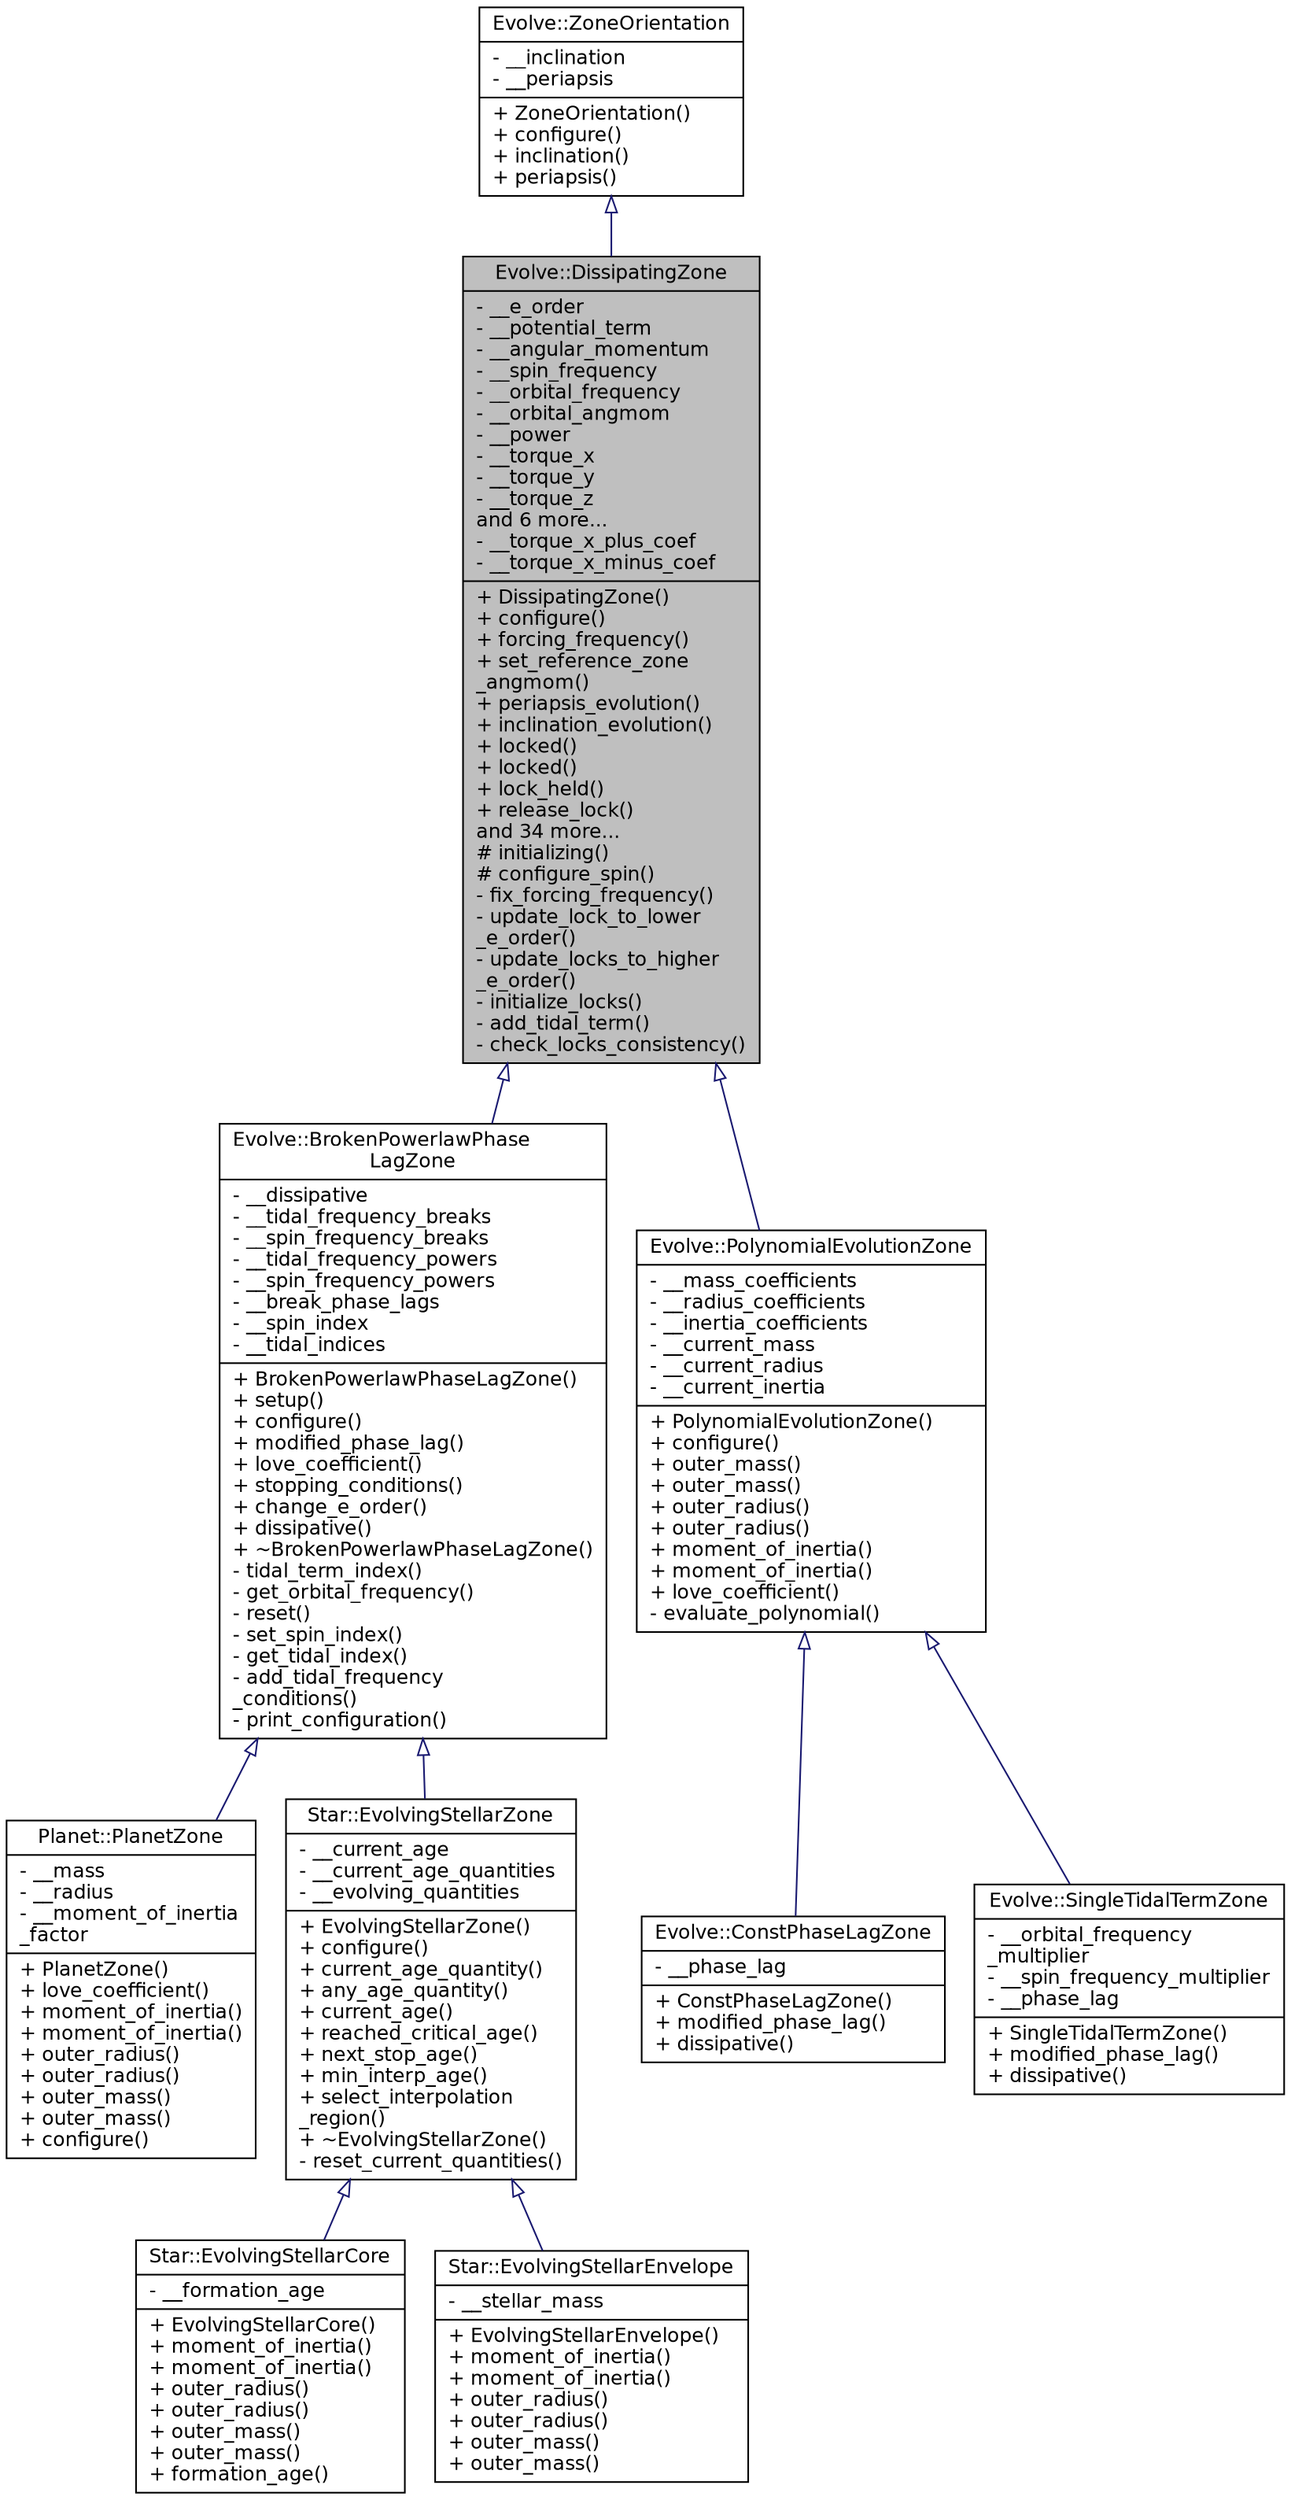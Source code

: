 digraph "Evolve::DissipatingZone"
{
 // INTERACTIVE_SVG=YES
  edge [fontname="Helvetica",fontsize="12",labelfontname="Helvetica",labelfontsize="12"];
  node [fontname="Helvetica",fontsize="12",shape=record];
  Node0 [label="{Evolve::DissipatingZone\n|- __e_order\l- __potential_term\l- __angular_momentum\l- __spin_frequency\l- __orbital_frequency\l- __orbital_angmom\l- __power\l- __torque_x\l- __torque_y\l- __torque_z\land 6 more...\l- __torque_x_plus_coef\l- __torque_x_minus_coef\l|+ DissipatingZone()\l+ configure()\l+ forcing_frequency()\l+ set_reference_zone\l_angmom()\l+ periapsis_evolution()\l+ inclination_evolution()\l+ locked()\l+ locked()\l+ lock_held()\l+ release_lock()\land 34 more...\l# initializing()\l# configure_spin()\l- fix_forcing_frequency()\l- update_lock_to_lower\l_e_order()\l- update_locks_to_higher\l_e_order()\l- initialize_locks()\l- add_tidal_term()\l- check_locks_consistency()\l}",height=0.2,width=0.4,color="black", fillcolor="grey75", style="filled", fontcolor="black"];
  Node1 -> Node0 [dir="back",color="midnightblue",fontsize="12",style="solid",arrowtail="onormal",fontname="Helvetica"];
  Node1 [label="{Evolve::ZoneOrientation\n|- __inclination\l- __periapsis\l|+ ZoneOrientation()\l+ configure()\l+ inclination()\l+ periapsis()\l}",height=0.2,width=0.4,color="black", fillcolor="white", style="filled",URL="$classEvolve_1_1ZoneOrientation.html"];
  Node0 -> Node2 [dir="back",color="midnightblue",fontsize="12",style="solid",arrowtail="onormal",fontname="Helvetica"];
  Node2 [label="{Evolve::BrokenPowerlawPhase\lLagZone\n|- __dissipative\l- __tidal_frequency_breaks\l- __spin_frequency_breaks\l- __tidal_frequency_powers\l- __spin_frequency_powers\l- __break_phase_lags\l- __spin_index\l- __tidal_indices\l|+ BrokenPowerlawPhaseLagZone()\l+ setup()\l+ configure()\l+ modified_phase_lag()\l+ love_coefficient()\l+ stopping_conditions()\l+ change_e_order()\l+ dissipative()\l+ ~BrokenPowerlawPhaseLagZone()\l- tidal_term_index()\l- get_orbital_frequency()\l- reset()\l- set_spin_index()\l- get_tidal_index()\l- add_tidal_frequency\l_conditions()\l- print_configuration()\l}",height=0.2,width=0.4,color="black", fillcolor="white", style="filled",URL="$classEvolve_1_1BrokenPowerlawPhaseLagZone.html",tooltip="A DissipatingZone where the phase lag is described by a broken powerlaw. "];
  Node2 -> Node3 [dir="back",color="midnightblue",fontsize="12",style="solid",arrowtail="onormal",fontname="Helvetica"];
  Node3 [label="{Planet::PlanetZone\n|- __mass\l- __radius\l- __moment_of_inertia\l_factor\l|+ PlanetZone()\l+ love_coefficient()\l+ moment_of_inertia()\l+ moment_of_inertia()\l+ outer_radius()\l+ outer_radius()\l+ outer_mass()\l+ outer_mass()\l+ configure()\l}",height=0.2,width=0.4,color="black", fillcolor="white", style="filled",URL="$classPlanet_1_1PlanetZone.html",tooltip="The only zone of a LockedPlanet. "];
  Node2 -> Node4 [dir="back",color="midnightblue",fontsize="12",style="solid",arrowtail="onormal",fontname="Helvetica"];
  Node4 [label="{Star::EvolvingStellarZone\n|- __current_age\l- __current_age_quantities\l- __evolving_quantities\l|+ EvolvingStellarZone()\l+ configure()\l+ current_age_quantity()\l+ any_age_quantity()\l+ current_age()\l+ reached_critical_age()\l+ next_stop_age()\l+ min_interp_age()\l+ select_interpolation\l_region()\l+ ~EvolvingStellarZone()\l- reset_current_quantities()\l}",height=0.2,width=0.4,color="black", fillcolor="white", style="filled",URL="$classStar_1_1EvolvingStellarZone.html",tooltip="Base class for zones of low mass evolving stars. "];
  Node4 -> Node5 [dir="back",color="midnightblue",fontsize="12",style="solid",arrowtail="onormal",fontname="Helvetica"];
  Node5 [label="{Star::EvolvingStellarCore\n|- __formation_age\l|+ EvolvingStellarCore()\l+ moment_of_inertia()\l+ moment_of_inertia()\l+ outer_radius()\l+ outer_radius()\l+ outer_mass()\l+ outer_mass()\l+ formation_age()\l}",height=0.2,width=0.4,color="black", fillcolor="white", style="filled",URL="$classStar_1_1EvolvingStellarCore.html",tooltip="Radiative core for low mass evolving stars. "];
  Node4 -> Node6 [dir="back",color="midnightblue",fontsize="12",style="solid",arrowtail="onormal",fontname="Helvetica"];
  Node6 [label="{Star::EvolvingStellarEnvelope\n|- __stellar_mass\l|+ EvolvingStellarEnvelope()\l+ moment_of_inertia()\l+ moment_of_inertia()\l+ outer_radius()\l+ outer_radius()\l+ outer_mass()\l+ outer_mass()\l}",height=0.2,width=0.4,color="black", fillcolor="white", style="filled",URL="$classStar_1_1EvolvingStellarEnvelope.html",tooltip="Surface convective zone for low mass evolving stars or the entire star for high mass stars..."];
  Node0 -> Node7 [dir="back",color="midnightblue",fontsize="12",style="solid",arrowtail="onormal",fontname="Helvetica"];
  Node7 [label="{Evolve::PolynomialEvolutionZone\n|- __mass_coefficients\l- __radius_coefficients\l- __inertia_coefficients\l- __current_mass\l- __current_radius\l- __current_inertia\l|+ PolynomialEvolutionZone()\l+ configure()\l+ outer_mass()\l+ outer_mass()\l+ outer_radius()\l+ outer_radius()\l+ moment_of_inertia()\l+ moment_of_inertia()\l+ love_coefficient()\l- evaluate_polynomial()\l}",height=0.2,width=0.4,color="black", fillcolor="white", style="filled",URL="$classEvolve_1_1PolynomialEvolutionZone.html"];
  Node7 -> Node8 [dir="back",color="midnightblue",fontsize="12",style="solid",arrowtail="onormal",fontname="Helvetica"];
  Node8 [label="{Evolve::ConstPhaseLagZone\n|- __phase_lag\l|+ ConstPhaseLagZone()\l+ modified_phase_lag()\l+ dissipative()\l}",height=0.2,width=0.4,color="black", fillcolor="white", style="filled",URL="$classEvolve_1_1ConstPhaseLagZone.html",tooltip="A zone with constant phase lag for all tidal terms. "];
  Node7 -> Node9 [dir="back",color="midnightblue",fontsize="12",style="solid",arrowtail="onormal",fontname="Helvetica"];
  Node9 [label="{Evolve::SingleTidalTermZone\n|- __orbital_frequency\l_multiplier\l- __spin_frequency_multiplier\l- __phase_lag\l|+ SingleTidalTermZone()\l+ modified_phase_lag()\l+ dissipative()\l}",height=0.2,width=0.4,color="black", fillcolor="white", style="filled",URL="$classEvolve_1_1SingleTidalTermZone.html",tooltip="A zone dissipative to only a single tidal term. "];
}
